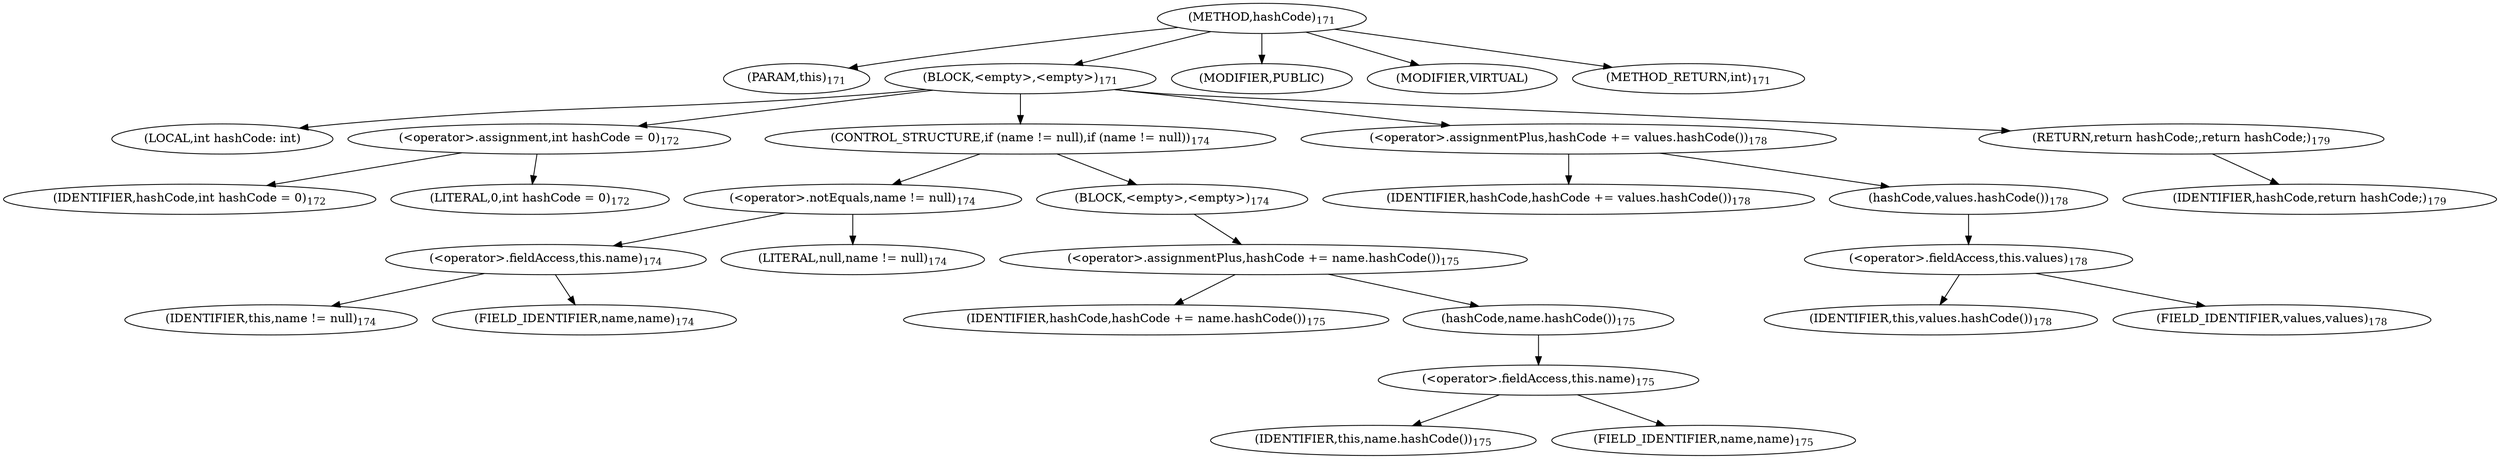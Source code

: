 digraph "hashCode" {  
"265" [label = <(METHOD,hashCode)<SUB>171</SUB>> ]
"266" [label = <(PARAM,this)<SUB>171</SUB>> ]
"267" [label = <(BLOCK,&lt;empty&gt;,&lt;empty&gt;)<SUB>171</SUB>> ]
"268" [label = <(LOCAL,int hashCode: int)> ]
"269" [label = <(&lt;operator&gt;.assignment,int hashCode = 0)<SUB>172</SUB>> ]
"270" [label = <(IDENTIFIER,hashCode,int hashCode = 0)<SUB>172</SUB>> ]
"271" [label = <(LITERAL,0,int hashCode = 0)<SUB>172</SUB>> ]
"272" [label = <(CONTROL_STRUCTURE,if (name != null),if (name != null))<SUB>174</SUB>> ]
"273" [label = <(&lt;operator&gt;.notEquals,name != null)<SUB>174</SUB>> ]
"274" [label = <(&lt;operator&gt;.fieldAccess,this.name)<SUB>174</SUB>> ]
"275" [label = <(IDENTIFIER,this,name != null)<SUB>174</SUB>> ]
"276" [label = <(FIELD_IDENTIFIER,name,name)<SUB>174</SUB>> ]
"277" [label = <(LITERAL,null,name != null)<SUB>174</SUB>> ]
"278" [label = <(BLOCK,&lt;empty&gt;,&lt;empty&gt;)<SUB>174</SUB>> ]
"279" [label = <(&lt;operator&gt;.assignmentPlus,hashCode += name.hashCode())<SUB>175</SUB>> ]
"280" [label = <(IDENTIFIER,hashCode,hashCode += name.hashCode())<SUB>175</SUB>> ]
"281" [label = <(hashCode,name.hashCode())<SUB>175</SUB>> ]
"282" [label = <(&lt;operator&gt;.fieldAccess,this.name)<SUB>175</SUB>> ]
"283" [label = <(IDENTIFIER,this,name.hashCode())<SUB>175</SUB>> ]
"284" [label = <(FIELD_IDENTIFIER,name,name)<SUB>175</SUB>> ]
"285" [label = <(&lt;operator&gt;.assignmentPlus,hashCode += values.hashCode())<SUB>178</SUB>> ]
"286" [label = <(IDENTIFIER,hashCode,hashCode += values.hashCode())<SUB>178</SUB>> ]
"287" [label = <(hashCode,values.hashCode())<SUB>178</SUB>> ]
"288" [label = <(&lt;operator&gt;.fieldAccess,this.values)<SUB>178</SUB>> ]
"289" [label = <(IDENTIFIER,this,values.hashCode())<SUB>178</SUB>> ]
"290" [label = <(FIELD_IDENTIFIER,values,values)<SUB>178</SUB>> ]
"291" [label = <(RETURN,return hashCode;,return hashCode;)<SUB>179</SUB>> ]
"292" [label = <(IDENTIFIER,hashCode,return hashCode;)<SUB>179</SUB>> ]
"293" [label = <(MODIFIER,PUBLIC)> ]
"294" [label = <(MODIFIER,VIRTUAL)> ]
"295" [label = <(METHOD_RETURN,int)<SUB>171</SUB>> ]
  "265" -> "266" 
  "265" -> "267" 
  "265" -> "293" 
  "265" -> "294" 
  "265" -> "295" 
  "267" -> "268" 
  "267" -> "269" 
  "267" -> "272" 
  "267" -> "285" 
  "267" -> "291" 
  "269" -> "270" 
  "269" -> "271" 
  "272" -> "273" 
  "272" -> "278" 
  "273" -> "274" 
  "273" -> "277" 
  "274" -> "275" 
  "274" -> "276" 
  "278" -> "279" 
  "279" -> "280" 
  "279" -> "281" 
  "281" -> "282" 
  "282" -> "283" 
  "282" -> "284" 
  "285" -> "286" 
  "285" -> "287" 
  "287" -> "288" 
  "288" -> "289" 
  "288" -> "290" 
  "291" -> "292" 
}
